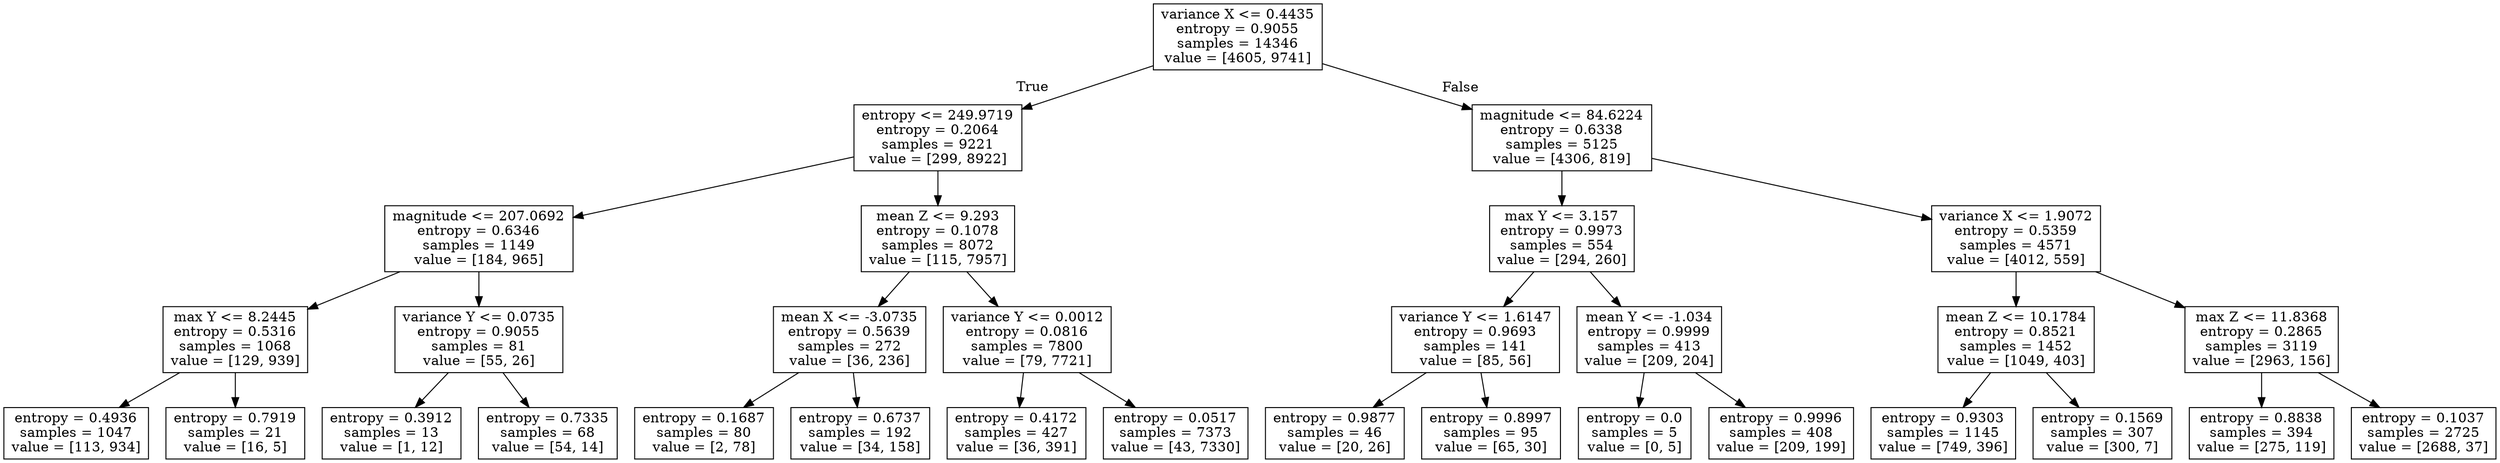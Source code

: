 digraph Tree {
node [shape=box] ;
0 [label="variance X <= 0.4435\nentropy = 0.9055\nsamples = 14346\nvalue = [4605, 9741]"] ;
1 [label="entropy <= 249.9719\nentropy = 0.2064\nsamples = 9221\nvalue = [299, 8922]"] ;
0 -> 1 [labeldistance=2.5, labelangle=45, headlabel="True"] ;
2 [label="magnitude <= 207.0692\nentropy = 0.6346\nsamples = 1149\nvalue = [184, 965]"] ;
1 -> 2 ;
3 [label="max Y <= 8.2445\nentropy = 0.5316\nsamples = 1068\nvalue = [129, 939]"] ;
2 -> 3 ;
4 [label="entropy = 0.4936\nsamples = 1047\nvalue = [113, 934]"] ;
3 -> 4 ;
5 [label="entropy = 0.7919\nsamples = 21\nvalue = [16, 5]"] ;
3 -> 5 ;
6 [label="variance Y <= 0.0735\nentropy = 0.9055\nsamples = 81\nvalue = [55, 26]"] ;
2 -> 6 ;
7 [label="entropy = 0.3912\nsamples = 13\nvalue = [1, 12]"] ;
6 -> 7 ;
8 [label="entropy = 0.7335\nsamples = 68\nvalue = [54, 14]"] ;
6 -> 8 ;
9 [label="mean Z <= 9.293\nentropy = 0.1078\nsamples = 8072\nvalue = [115, 7957]"] ;
1 -> 9 ;
10 [label="mean X <= -3.0735\nentropy = 0.5639\nsamples = 272\nvalue = [36, 236]"] ;
9 -> 10 ;
11 [label="entropy = 0.1687\nsamples = 80\nvalue = [2, 78]"] ;
10 -> 11 ;
12 [label="entropy = 0.6737\nsamples = 192\nvalue = [34, 158]"] ;
10 -> 12 ;
13 [label="variance Y <= 0.0012\nentropy = 0.0816\nsamples = 7800\nvalue = [79, 7721]"] ;
9 -> 13 ;
14 [label="entropy = 0.4172\nsamples = 427\nvalue = [36, 391]"] ;
13 -> 14 ;
15 [label="entropy = 0.0517\nsamples = 7373\nvalue = [43, 7330]"] ;
13 -> 15 ;
16 [label="magnitude <= 84.6224\nentropy = 0.6338\nsamples = 5125\nvalue = [4306, 819]"] ;
0 -> 16 [labeldistance=2.5, labelangle=-45, headlabel="False"] ;
17 [label="max Y <= 3.157\nentropy = 0.9973\nsamples = 554\nvalue = [294, 260]"] ;
16 -> 17 ;
18 [label="variance Y <= 1.6147\nentropy = 0.9693\nsamples = 141\nvalue = [85, 56]"] ;
17 -> 18 ;
19 [label="entropy = 0.9877\nsamples = 46\nvalue = [20, 26]"] ;
18 -> 19 ;
20 [label="entropy = 0.8997\nsamples = 95\nvalue = [65, 30]"] ;
18 -> 20 ;
21 [label="mean Y <= -1.034\nentropy = 0.9999\nsamples = 413\nvalue = [209, 204]"] ;
17 -> 21 ;
22 [label="entropy = 0.0\nsamples = 5\nvalue = [0, 5]"] ;
21 -> 22 ;
23 [label="entropy = 0.9996\nsamples = 408\nvalue = [209, 199]"] ;
21 -> 23 ;
24 [label="variance X <= 1.9072\nentropy = 0.5359\nsamples = 4571\nvalue = [4012, 559]"] ;
16 -> 24 ;
25 [label="mean Z <= 10.1784\nentropy = 0.8521\nsamples = 1452\nvalue = [1049, 403]"] ;
24 -> 25 ;
26 [label="entropy = 0.9303\nsamples = 1145\nvalue = [749, 396]"] ;
25 -> 26 ;
27 [label="entropy = 0.1569\nsamples = 307\nvalue = [300, 7]"] ;
25 -> 27 ;
28 [label="max Z <= 11.8368\nentropy = 0.2865\nsamples = 3119\nvalue = [2963, 156]"] ;
24 -> 28 ;
29 [label="entropy = 0.8838\nsamples = 394\nvalue = [275, 119]"] ;
28 -> 29 ;
30 [label="entropy = 0.1037\nsamples = 2725\nvalue = [2688, 37]"] ;
28 -> 30 ;
}